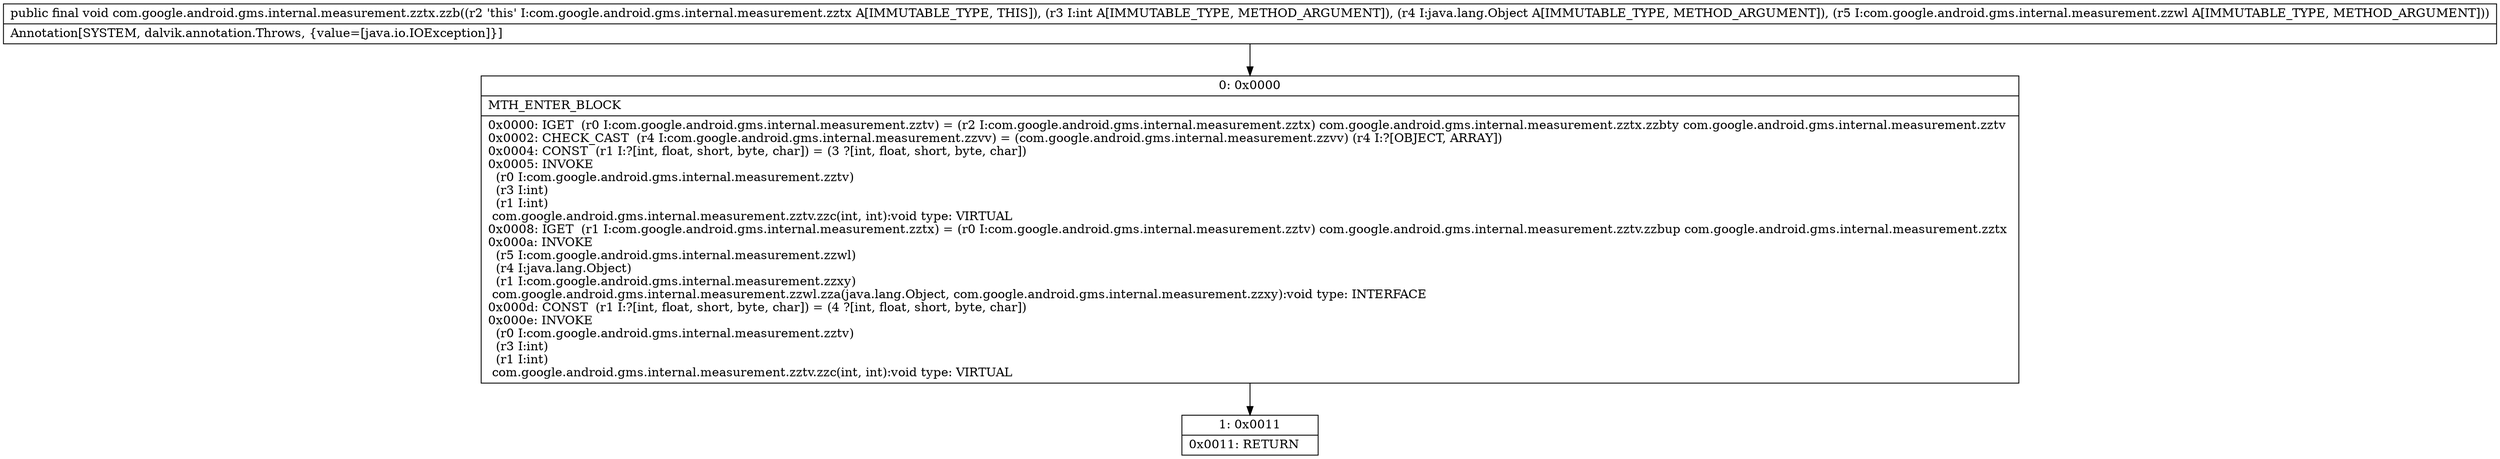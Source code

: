 digraph "CFG forcom.google.android.gms.internal.measurement.zztx.zzb(ILjava\/lang\/Object;Lcom\/google\/android\/gms\/internal\/measurement\/zzwl;)V" {
Node_0 [shape=record,label="{0\:\ 0x0000|MTH_ENTER_BLOCK\l|0x0000: IGET  (r0 I:com.google.android.gms.internal.measurement.zztv) = (r2 I:com.google.android.gms.internal.measurement.zztx) com.google.android.gms.internal.measurement.zztx.zzbty com.google.android.gms.internal.measurement.zztv \l0x0002: CHECK_CAST  (r4 I:com.google.android.gms.internal.measurement.zzvv) = (com.google.android.gms.internal.measurement.zzvv) (r4 I:?[OBJECT, ARRAY]) \l0x0004: CONST  (r1 I:?[int, float, short, byte, char]) = (3 ?[int, float, short, byte, char]) \l0x0005: INVOKE  \l  (r0 I:com.google.android.gms.internal.measurement.zztv)\l  (r3 I:int)\l  (r1 I:int)\l com.google.android.gms.internal.measurement.zztv.zzc(int, int):void type: VIRTUAL \l0x0008: IGET  (r1 I:com.google.android.gms.internal.measurement.zztx) = (r0 I:com.google.android.gms.internal.measurement.zztv) com.google.android.gms.internal.measurement.zztv.zzbup com.google.android.gms.internal.measurement.zztx \l0x000a: INVOKE  \l  (r5 I:com.google.android.gms.internal.measurement.zzwl)\l  (r4 I:java.lang.Object)\l  (r1 I:com.google.android.gms.internal.measurement.zzxy)\l com.google.android.gms.internal.measurement.zzwl.zza(java.lang.Object, com.google.android.gms.internal.measurement.zzxy):void type: INTERFACE \l0x000d: CONST  (r1 I:?[int, float, short, byte, char]) = (4 ?[int, float, short, byte, char]) \l0x000e: INVOKE  \l  (r0 I:com.google.android.gms.internal.measurement.zztv)\l  (r3 I:int)\l  (r1 I:int)\l com.google.android.gms.internal.measurement.zztv.zzc(int, int):void type: VIRTUAL \l}"];
Node_1 [shape=record,label="{1\:\ 0x0011|0x0011: RETURN   \l}"];
MethodNode[shape=record,label="{public final void com.google.android.gms.internal.measurement.zztx.zzb((r2 'this' I:com.google.android.gms.internal.measurement.zztx A[IMMUTABLE_TYPE, THIS]), (r3 I:int A[IMMUTABLE_TYPE, METHOD_ARGUMENT]), (r4 I:java.lang.Object A[IMMUTABLE_TYPE, METHOD_ARGUMENT]), (r5 I:com.google.android.gms.internal.measurement.zzwl A[IMMUTABLE_TYPE, METHOD_ARGUMENT]))  | Annotation[SYSTEM, dalvik.annotation.Throws, \{value=[java.io.IOException]\}]\l}"];
MethodNode -> Node_0;
Node_0 -> Node_1;
}

